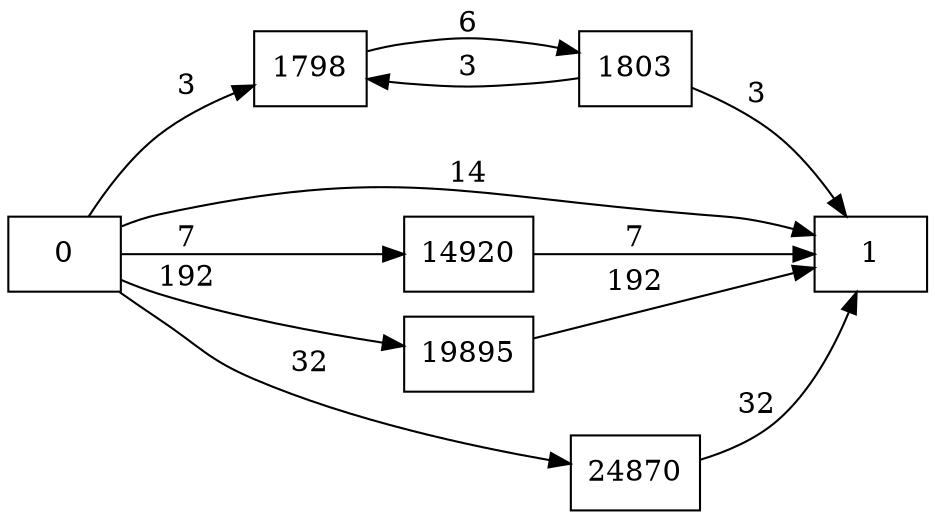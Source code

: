 digraph {
	graph [rankdir=LR]
	node [shape=rectangle]
	1798 -> 1803 [label=6]
	1803 -> 1798 [label=3]
	1803 -> 1 [label=3]
	14920 -> 1 [label=7]
	19895 -> 1 [label=192]
	24870 -> 1 [label=32]
	0 -> 1798 [label=3]
	0 -> 1 [label=14]
	0 -> 14920 [label=7]
	0 -> 19895 [label=192]
	0 -> 24870 [label=32]
}
